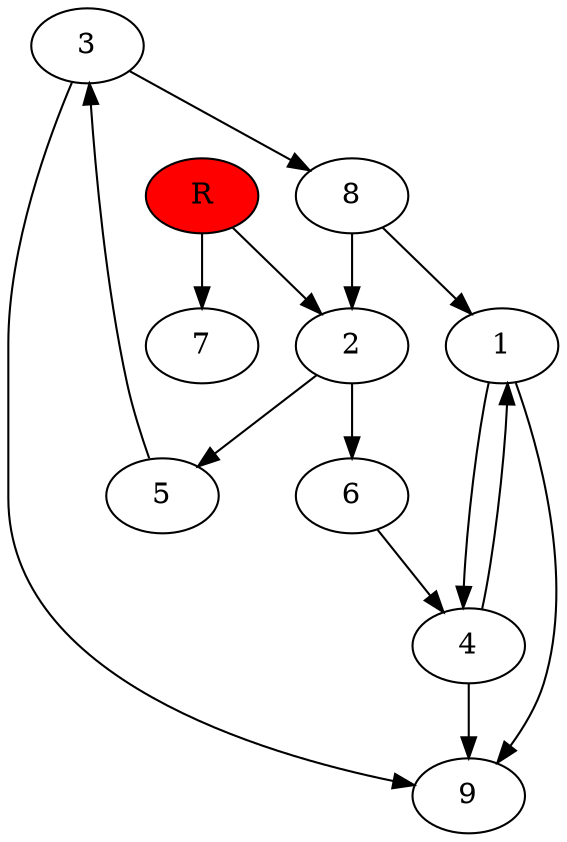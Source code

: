 digraph prb22360 {
	1
	2
	3
	4
	5
	6
	7
	8
	R [fillcolor="#ff0000" style=filled]
	1 -> 4
	1 -> 9
	2 -> 5
	2 -> 6
	3 -> 8
	3 -> 9
	4 -> 1
	4 -> 9
	5 -> 3
	6 -> 4
	8 -> 1
	8 -> 2
	R -> 2
	R -> 7
}
